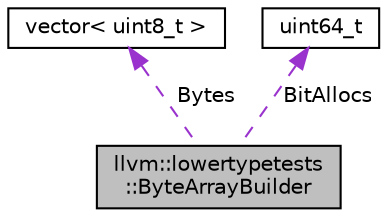 digraph "llvm::lowertypetests::ByteArrayBuilder"
{
 // LATEX_PDF_SIZE
  bgcolor="transparent";
  edge [fontname="Helvetica",fontsize="10",labelfontname="Helvetica",labelfontsize="10"];
  node [fontname="Helvetica",fontsize="10",shape="box"];
  Node1 [label="llvm::lowertypetests\l::ByteArrayBuilder",height=0.2,width=0.4,color="black", fillcolor="grey75", style="filled", fontcolor="black",tooltip="This class is used to build a byte array containing overlapping bit sets."];
  Node2 -> Node1 [dir="back",color="darkorchid3",fontsize="10",style="dashed",label=" Bytes" ,fontname="Helvetica"];
  Node2 [label="vector\< uint8_t \>",height=0.2,width=0.4,color="black",tooltip=" "];
  Node3 -> Node1 [dir="back",color="darkorchid3",fontsize="10",style="dashed",label=" BitAllocs" ,fontname="Helvetica"];
  Node3 [label="uint64_t",height=0.2,width=0.4,color="black",tooltip=" "];
}
